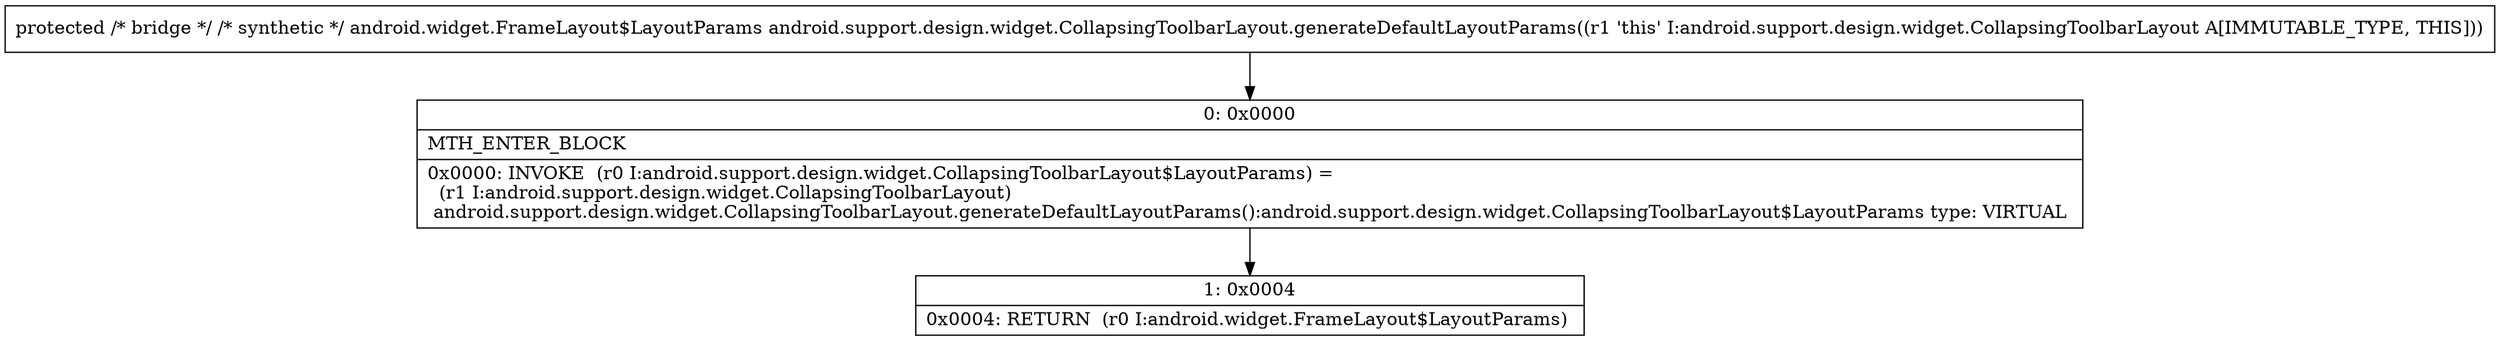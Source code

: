 digraph "CFG forandroid.support.design.widget.CollapsingToolbarLayout.generateDefaultLayoutParams()Landroid\/widget\/FrameLayout$LayoutParams;" {
Node_0 [shape=record,label="{0\:\ 0x0000|MTH_ENTER_BLOCK\l|0x0000: INVOKE  (r0 I:android.support.design.widget.CollapsingToolbarLayout$LayoutParams) = \l  (r1 I:android.support.design.widget.CollapsingToolbarLayout)\l android.support.design.widget.CollapsingToolbarLayout.generateDefaultLayoutParams():android.support.design.widget.CollapsingToolbarLayout$LayoutParams type: VIRTUAL \l}"];
Node_1 [shape=record,label="{1\:\ 0x0004|0x0004: RETURN  (r0 I:android.widget.FrameLayout$LayoutParams) \l}"];
MethodNode[shape=record,label="{protected \/* bridge *\/ \/* synthetic *\/ android.widget.FrameLayout$LayoutParams android.support.design.widget.CollapsingToolbarLayout.generateDefaultLayoutParams((r1 'this' I:android.support.design.widget.CollapsingToolbarLayout A[IMMUTABLE_TYPE, THIS])) }"];
MethodNode -> Node_0;
Node_0 -> Node_1;
}

